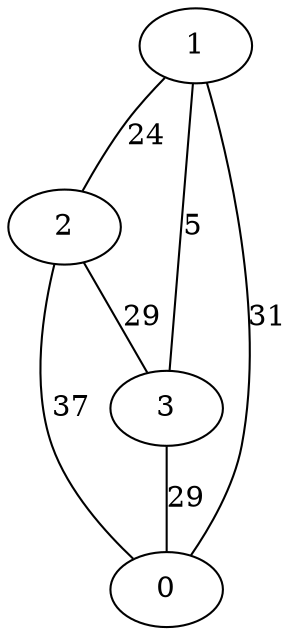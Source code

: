 graph {
  1--2[label="24";len=4.8]
  1--3[label="5";len=2]
  1--0[label="31";len=6.2]
  2--3[label="29";len=5.8]
  2--0[label="37";len=7.4]
  3--0[label="29";len=5.8]
}
